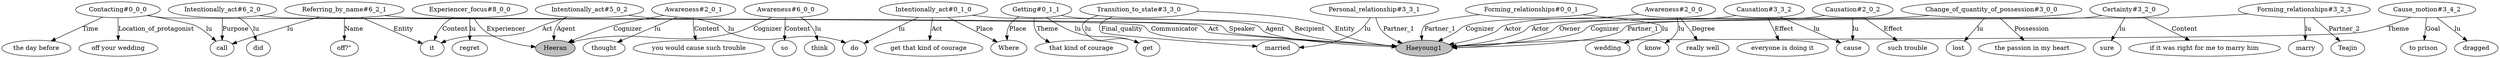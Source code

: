 // The Round Table
digraph {
	0 [label=Haeyoung1 fillcolor=gray style=filled]
	1 [label="Contacting#0_0_0"]
	2 [label=call]
	3 [label="off your wedding"]
	4 [label="the day before"]
	1 -> 2 [label=lu]
	1 -> 0 [label=Communicator]
	1 -> 3 [label=Location_of_protagonist]
	1 -> 4 [label=Time]
	5 [label="Forming_relationships#0_0_1"]
	6 [label=wedding]
	5 -> 6 [label=lu]
	5 -> 0 [label=Partner_1]
	7 [label="Intentionally_act#0_1_0"]
	8 [label=do]
	9 [label=Where]
	10 [label="get that kind of courage"]
	7 -> 8 [label=lu]
	7 -> 9 [label=Place]
	7 -> 0 [label=Agent]
	7 -> 10 [label=Act]
	11 [label="Getting#0_1_1"]
	12 [label=get]
	13 [label="that kind of courage"]
	11 -> 12 [label=lu]
	11 -> 9 [label=Place]
	11 -> 0 [label=Recipient]
	11 -> 13 [label=Theme]
	14 [label="Awareness#2_0_0"]
	15 [label=know]
	16 [label="really well"]
	14 -> 15 [label=lu]
	14 -> 0 [label=Cognizer]
	14 -> 16 [label=Degree]
	17 [label="Causation#2_0_2"]
	18 [label=cause]
	19 [label="such trouble"]
	17 -> 18 [label=lu]
	17 -> 0 [label=Actor]
	17 -> 19 [label=Effect]
	20 [label="Change_of_quantity_of_possession#3_0_0"]
	21 [label=lost]
	22 [label="the passion in my heart"]
	20 -> 21 [label=lu]
	20 -> 0 [label=Owner]
	20 -> 22 [label=Possession]
	23 [label="Certainty#3_2_0"]
	24 [label=sure]
	25 [label="if it was right for me to marry him"]
	23 -> 24 [label=lu]
	23 -> 0 [label=Cognizer]
	23 -> 25 [label=Content]
	26 [label="Forming_relationships#3_2_3"]
	27 [label=marry]
	28 [label=Teajin]
	26 -> 27 [label=lu]
	26 -> 0 [label=Partner_1]
	26 -> 28 [label=Partner_2]
	29 [label="Transition_to_state#3_3_0"]
	30 [label=married]
	29 -> 12 [label=lu]
	29 -> 0 [label=Entity]
	29 -> 30 [label=Final_quality]
	31 [label="Personal_relationship#3_3_1"]
	31 -> 30 [label=lu]
	31 -> 0 [label=Partner_1]
	32 [label="Causation#3_3_2"]
	33 [label="everyone is doing it"]
	32 -> 18 [label=lu]
	32 -> 0 [label=Actor]
	32 -> 33 [label=Effect]
	34 [label="Cause_motion#3_4_2"]
	35 [label=dragged]
	36 [label="to prison"]
	34 -> 35 [label=lu]
	34 -> 0 [label=Theme]
	34 -> 36 [label=Goal]
	37 [label="Intentionally_act#6_2_0"]
	38 [label=did]
	37 -> 38 [label=lu]
	37 -> 0 [label=Act]
	37 -> 2 [label=Purpose]
	39 [label="Referring_by_name#6_2_1"]
	40 [label=it]
	41 [label="off?\""]
	39 -> 2 [label=lu]
	39 -> 0 [label=Speaker]
	39 -> 40 [label=Entity]
	39 -> 41 [label=Name]
	42 [label=Heeran fillcolor=gray style=filled]
	43 [label="Awareness#2_0_1"]
	44 [label=thought]
	45 [label="you would cause such trouble"]
	43 -> 44 [label=lu]
	43 -> 42 [label=Cognizer]
	43 -> 45 [label=Content]
	46 [label="Intentionally_act#5_0_2"]
	46 -> 8 [label=lu]
	46 -> 42 [label=Agent]
	46 -> 40 [label=Act]
	47 [label="Awareness#6_0_0"]
	48 [label=think]
	49 [label=so]
	47 -> 48 [label=lu]
	47 -> 42 [label=Cognizer]
	47 -> 49 [label=Content]
	50 [label="Experiencer_focus#8_0_0"]
	51 [label=regret]
	50 -> 51 [label=lu]
	50 -> 42 [label=Experiencer]
	50 -> 40 [label=Content]
}
